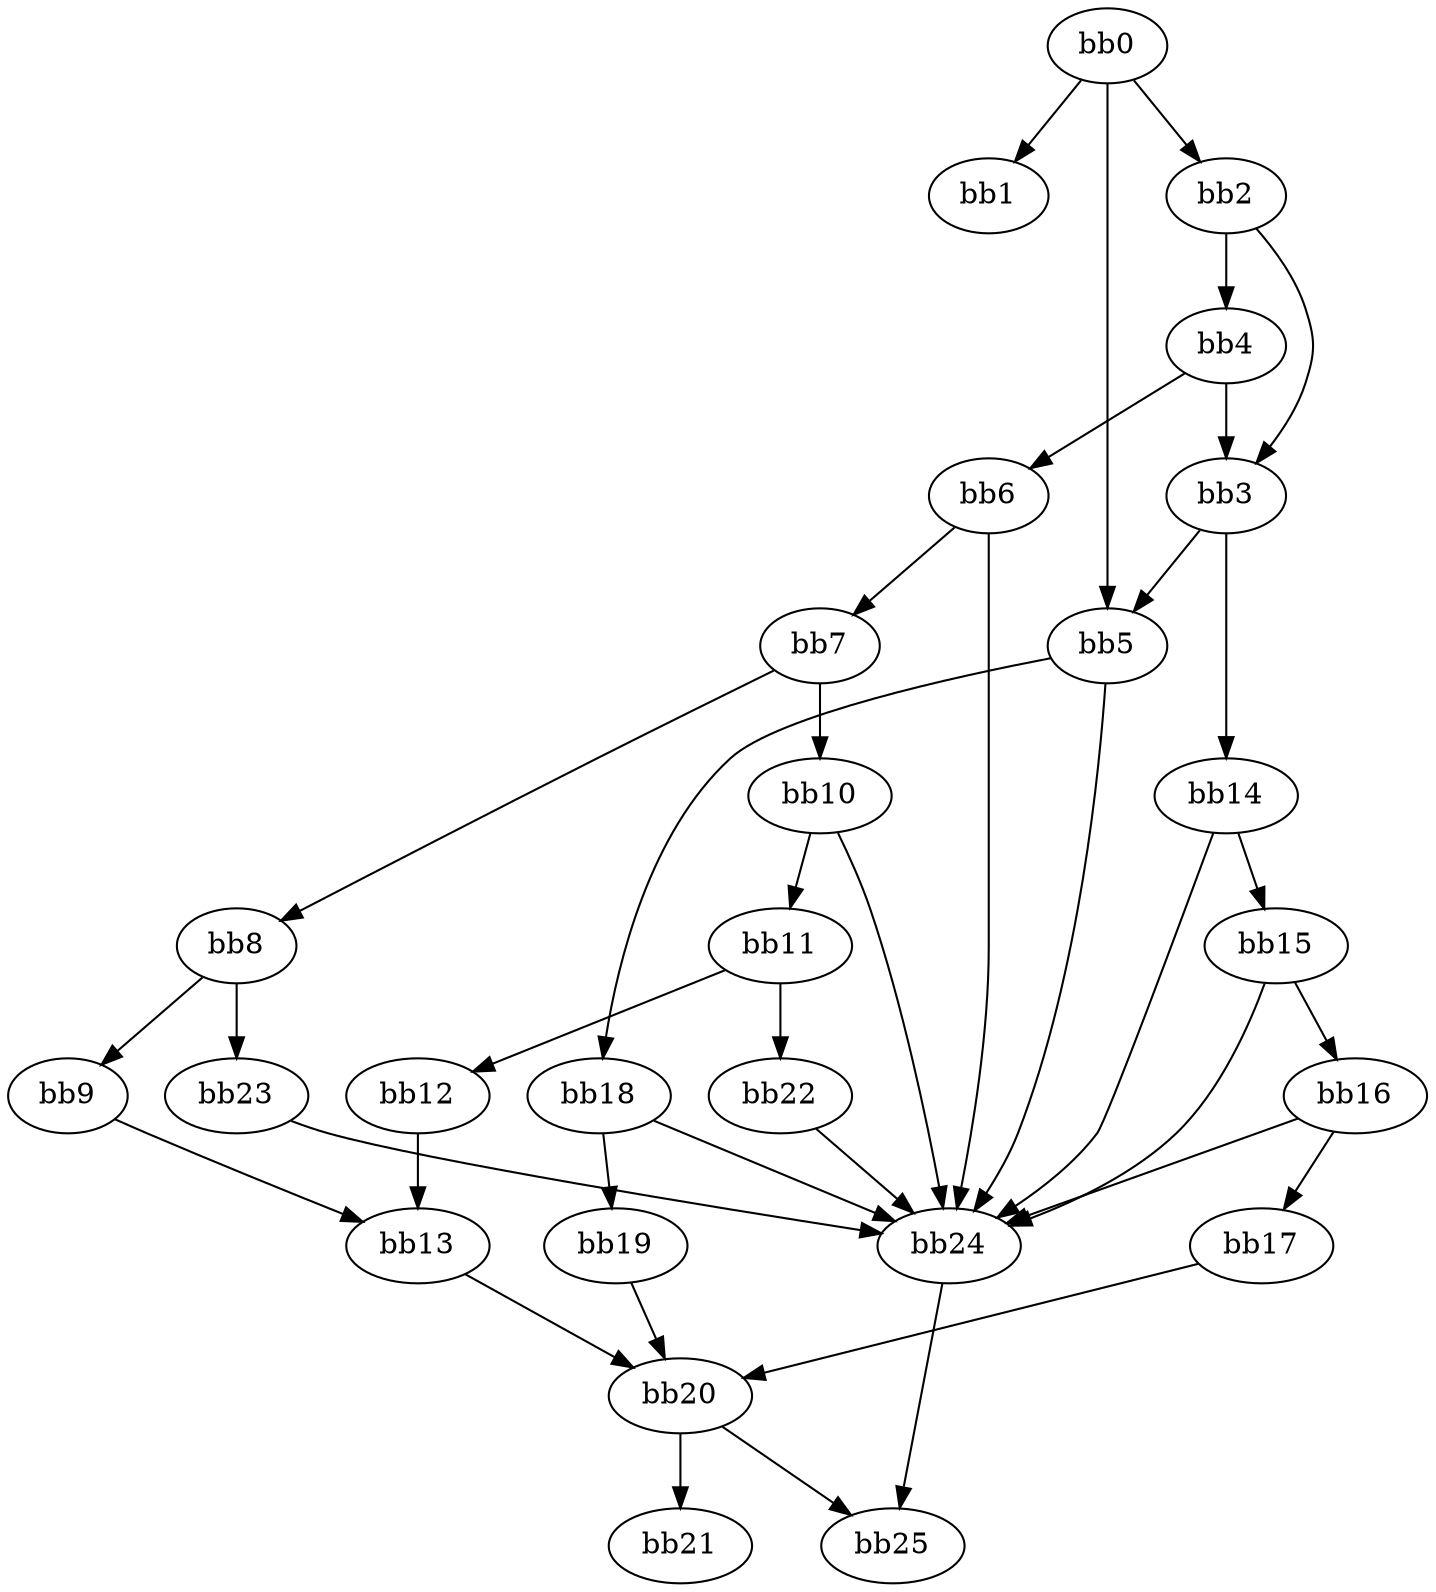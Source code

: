 digraph {
    0 [ label = "bb0\l" ]
    1 [ label = "bb1\l" ]
    2 [ label = "bb2\l" ]
    3 [ label = "bb3\l" ]
    4 [ label = "bb4\l" ]
    5 [ label = "bb5\l" ]
    6 [ label = "bb6\l" ]
    7 [ label = "bb7\l" ]
    8 [ label = "bb8\l" ]
    9 [ label = "bb9\l" ]
    10 [ label = "bb10\l" ]
    11 [ label = "bb11\l" ]
    12 [ label = "bb12\l" ]
    13 [ label = "bb13\l" ]
    14 [ label = "bb14\l" ]
    15 [ label = "bb15\l" ]
    16 [ label = "bb16\l" ]
    17 [ label = "bb17\l" ]
    18 [ label = "bb18\l" ]
    19 [ label = "bb19\l" ]
    20 [ label = "bb20\l" ]
    21 [ label = "bb21\l" ]
    22 [ label = "bb22\l" ]
    23 [ label = "bb23\l" ]
    24 [ label = "bb24\l" ]
    25 [ label = "bb25\l" ]
    0 -> 1 [ ]
    0 -> 2 [ ]
    0 -> 5 [ ]
    2 -> 3 [ ]
    2 -> 4 [ ]
    3 -> 5 [ ]
    3 -> 14 [ ]
    4 -> 3 [ ]
    4 -> 6 [ ]
    5 -> 18 [ ]
    5 -> 24 [ ]
    6 -> 7 [ ]
    6 -> 24 [ ]
    7 -> 8 [ ]
    7 -> 10 [ ]
    8 -> 9 [ ]
    8 -> 23 [ ]
    9 -> 13 [ ]
    10 -> 11 [ ]
    10 -> 24 [ ]
    11 -> 12 [ ]
    11 -> 22 [ ]
    12 -> 13 [ ]
    13 -> 20 [ ]
    14 -> 15 [ ]
    14 -> 24 [ ]
    15 -> 16 [ ]
    15 -> 24 [ ]
    16 -> 17 [ ]
    16 -> 24 [ ]
    17 -> 20 [ ]
    18 -> 19 [ ]
    18 -> 24 [ ]
    19 -> 20 [ ]
    20 -> 21 [ ]
    20 -> 25 [ ]
    22 -> 24 [ ]
    23 -> 24 [ ]
    24 -> 25 [ ]
}

